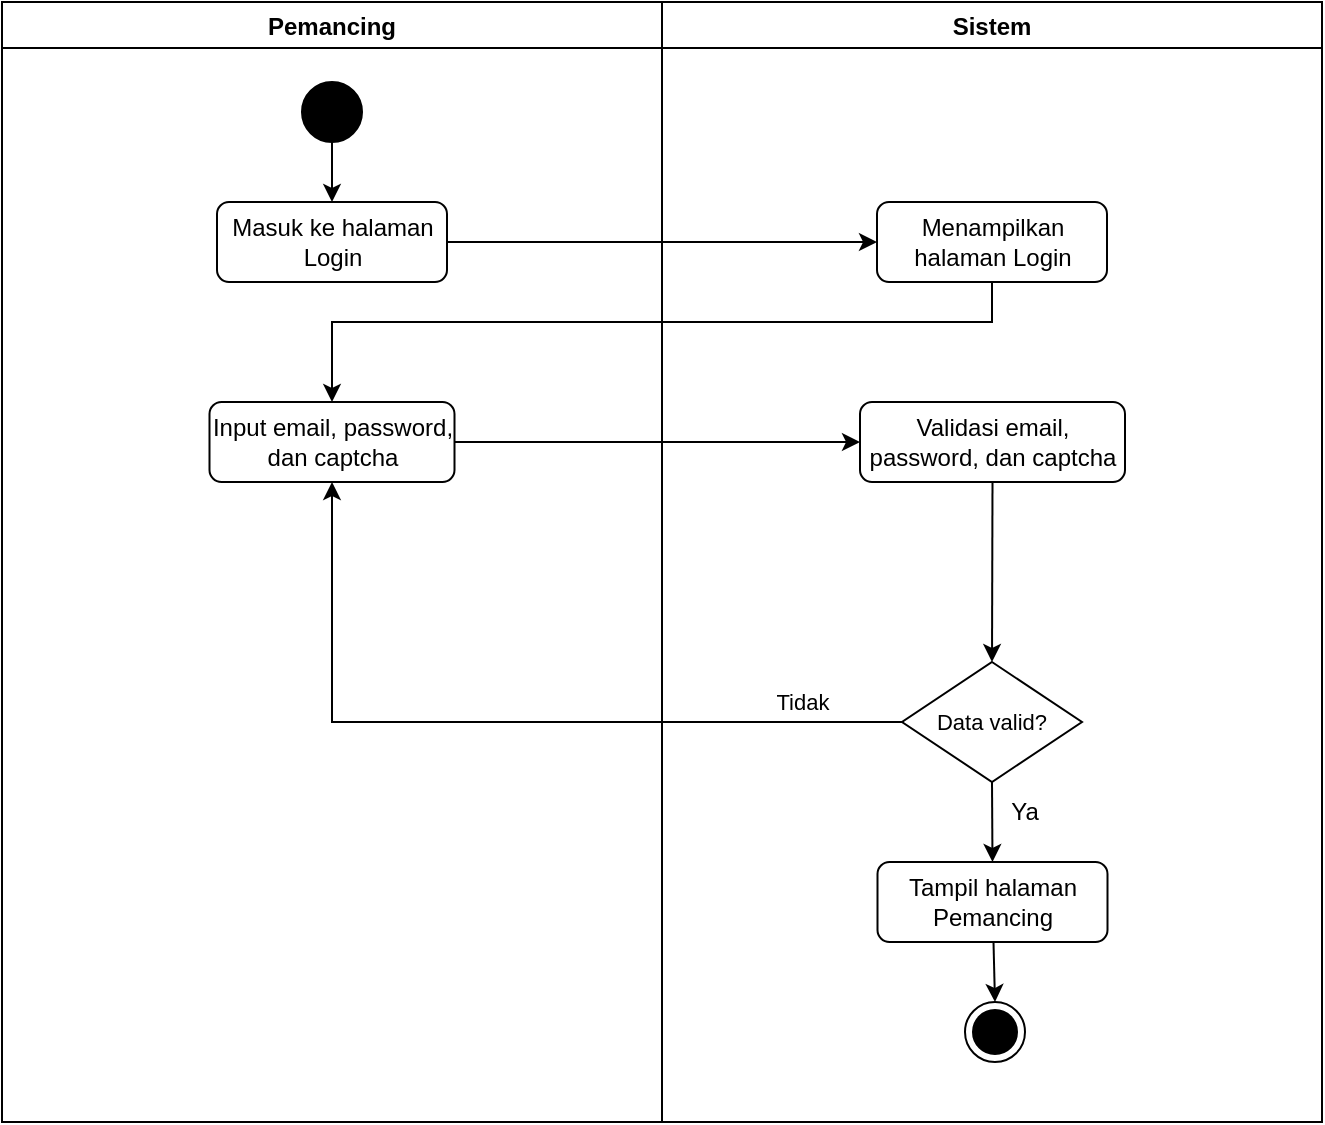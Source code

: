 <mxfile version="16.5.3" type="device"><diagram id="hV_SfD7YWN2jSAuSEsOb" name="Page-1"><mxGraphModel dx="2480" dy="1486" grid="1" gridSize="10" guides="1" tooltips="1" connect="1" arrows="1" fold="1" page="1" pageScale="1" pageWidth="1200" pageHeight="1920" math="0" shadow="0"><root><mxCell id="0"/><mxCell id="1" parent="0"/><mxCell id="QbySr23hXf7rWAt9e5cU-1" value="Pemancing" style="swimlane;" vertex="1" parent="1"><mxGeometry x="160" y="80" width="330" height="560" as="geometry"/></mxCell><mxCell id="QbySr23hXf7rWAt9e5cU-2" value="" style="ellipse;whiteSpace=wrap;html=1;aspect=fixed;fillColor=#000000;" vertex="1" parent="QbySr23hXf7rWAt9e5cU-1"><mxGeometry x="150" y="40" width="30" height="30" as="geometry"/></mxCell><mxCell id="QbySr23hXf7rWAt9e5cU-3" value="Masuk ke halaman Login" style="rounded=1;whiteSpace=wrap;html=1;fillColor=#FFFFFF;" vertex="1" parent="QbySr23hXf7rWAt9e5cU-1"><mxGeometry x="107.5" y="100" width="115" height="40" as="geometry"/></mxCell><mxCell id="QbySr23hXf7rWAt9e5cU-4" value="Input email, password, dan captcha" style="rounded=1;whiteSpace=wrap;html=1;fillColor=#FFFFFF;" vertex="1" parent="QbySr23hXf7rWAt9e5cU-1"><mxGeometry x="103.75" y="200" width="122.5" height="40" as="geometry"/></mxCell><mxCell id="QbySr23hXf7rWAt9e5cU-8" value="" style="endArrow=classic;html=1;rounded=0;fontSize=11;exitX=0.5;exitY=1;exitDx=0;exitDy=0;entryX=0.5;entryY=0;entryDx=0;entryDy=0;" edge="1" parent="QbySr23hXf7rWAt9e5cU-1" source="QbySr23hXf7rWAt9e5cU-2" target="QbySr23hXf7rWAt9e5cU-3"><mxGeometry width="50" height="50" relative="1" as="geometry"><mxPoint x="380" y="160" as="sourcePoint"/><mxPoint x="430" y="110" as="targetPoint"/></mxGeometry></mxCell><mxCell id="QbySr23hXf7rWAt9e5cU-11" value="Sistem" style="swimlane;startSize=23;" vertex="1" parent="1"><mxGeometry x="490" y="80" width="330" height="560" as="geometry"/></mxCell><mxCell id="QbySr23hXf7rWAt9e5cU-12" value="Menampilkan halaman Login" style="rounded=1;whiteSpace=wrap;html=1;fillColor=#FFFFFF;" vertex="1" parent="QbySr23hXf7rWAt9e5cU-11"><mxGeometry x="107.5" y="100" width="115" height="40" as="geometry"/></mxCell><mxCell id="QbySr23hXf7rWAt9e5cU-13" value="Validasi email, password, dan captcha" style="rounded=1;whiteSpace=wrap;html=1;fillColor=#FFFFFF;" vertex="1" parent="QbySr23hXf7rWAt9e5cU-11"><mxGeometry x="99" y="200" width="132.5" height="40" as="geometry"/></mxCell><mxCell id="QbySr23hXf7rWAt9e5cU-14" value="&lt;font style=&quot;font-size: 11px&quot;&gt;Data valid?&lt;/font&gt;" style="rhombus;whiteSpace=wrap;html=1;fillColor=#FFFFFF;" vertex="1" parent="QbySr23hXf7rWAt9e5cU-11"><mxGeometry x="120" y="330" width="90" height="60" as="geometry"/></mxCell><mxCell id="QbySr23hXf7rWAt9e5cU-16" value="Tampil halaman Pemancing" style="rounded=1;whiteSpace=wrap;html=1;fillColor=#FFFFFF;" vertex="1" parent="QbySr23hXf7rWAt9e5cU-11"><mxGeometry x="107.75" y="430" width="115" height="40" as="geometry"/></mxCell><mxCell id="QbySr23hXf7rWAt9e5cU-17" value="" style="endArrow=classic;html=1;rounded=0;fontSize=11;exitX=0.5;exitY=1;exitDx=0;exitDy=0;entryX=0.5;entryY=0;entryDx=0;entryDy=0;" edge="1" parent="QbySr23hXf7rWAt9e5cU-11" source="QbySr23hXf7rWAt9e5cU-13" target="QbySr23hXf7rWAt9e5cU-14"><mxGeometry width="50" height="50" relative="1" as="geometry"><mxPoint x="50" y="370" as="sourcePoint"/><mxPoint x="100" y="320" as="targetPoint"/></mxGeometry></mxCell><mxCell id="QbySr23hXf7rWAt9e5cU-18" value="Tidak" style="text;html=1;align=center;verticalAlign=middle;resizable=0;points=[];autosize=1;strokeColor=none;fillColor=none;fontSize=11;" vertex="1" parent="QbySr23hXf7rWAt9e5cU-11"><mxGeometry x="50" y="340" width="40" height="20" as="geometry"/></mxCell><mxCell id="QbySr23hXf7rWAt9e5cU-19" value="" style="endArrow=classic;html=1;rounded=0;fontSize=11;exitX=0.5;exitY=1;exitDx=0;exitDy=0;entryX=0.5;entryY=0;entryDx=0;entryDy=0;" edge="1" parent="QbySr23hXf7rWAt9e5cU-11" source="QbySr23hXf7rWAt9e5cU-14" target="QbySr23hXf7rWAt9e5cU-16"><mxGeometry width="50" height="50" relative="1" as="geometry"><mxPoint x="50" y="370" as="sourcePoint"/><mxPoint x="165" y="420" as="targetPoint"/></mxGeometry></mxCell><mxCell id="QbySr23hXf7rWAt9e5cU-7" value="" style="ellipse;html=1;shape=endState;fillColor=#000000;strokeColor=#000000;fontSize=11;" vertex="1" parent="QbySr23hXf7rWAt9e5cU-11"><mxGeometry x="151.5" y="500" width="30" height="30" as="geometry"/></mxCell><mxCell id="QbySr23hXf7rWAt9e5cU-28" value="" style="endArrow=classic;html=1;rounded=0;entryX=0.5;entryY=0;entryDx=0;entryDy=0;" edge="1" parent="QbySr23hXf7rWAt9e5cU-11" source="QbySr23hXf7rWAt9e5cU-16" target="QbySr23hXf7rWAt9e5cU-7"><mxGeometry width="50" height="50" relative="1" as="geometry"><mxPoint x="-80" y="390" as="sourcePoint"/><mxPoint x="-30" y="340" as="targetPoint"/></mxGeometry></mxCell><mxCell id="QbySr23hXf7rWAt9e5cU-21" value="" style="endArrow=classic;html=1;rounded=0;fontSize=11;exitX=1;exitY=0.5;exitDx=0;exitDy=0;entryX=0;entryY=0.5;entryDx=0;entryDy=0;" edge="1" parent="1" source="QbySr23hXf7rWAt9e5cU-3" target="QbySr23hXf7rWAt9e5cU-12"><mxGeometry width="50" height="50" relative="1" as="geometry"><mxPoint x="540" y="240" as="sourcePoint"/><mxPoint x="590" y="190" as="targetPoint"/></mxGeometry></mxCell><mxCell id="QbySr23hXf7rWAt9e5cU-22" value="" style="endArrow=classic;html=1;rounded=0;fontSize=11;exitX=0.5;exitY=1;exitDx=0;exitDy=0;entryX=0.5;entryY=0;entryDx=0;entryDy=0;" edge="1" parent="1" source="QbySr23hXf7rWAt9e5cU-12" target="QbySr23hXf7rWAt9e5cU-4"><mxGeometry width="50" height="50" relative="1" as="geometry"><mxPoint x="540" y="240" as="sourcePoint"/><mxPoint x="590" y="190" as="targetPoint"/><Array as="points"><mxPoint x="655" y="240"/><mxPoint x="325" y="240"/></Array></mxGeometry></mxCell><mxCell id="QbySr23hXf7rWAt9e5cU-26" value="" style="endArrow=classic;html=1;rounded=0;exitX=1;exitY=0.5;exitDx=0;exitDy=0;entryX=0;entryY=0.5;entryDx=0;entryDy=0;" edge="1" parent="1" source="QbySr23hXf7rWAt9e5cU-4" target="QbySr23hXf7rWAt9e5cU-13"><mxGeometry width="50" height="50" relative="1" as="geometry"><mxPoint x="410" y="370" as="sourcePoint"/><mxPoint x="460" y="320" as="targetPoint"/></mxGeometry></mxCell><mxCell id="QbySr23hXf7rWAt9e5cU-27" value="" style="endArrow=classic;html=1;rounded=0;exitX=0;exitY=0.5;exitDx=0;exitDy=0;entryX=0.5;entryY=1;entryDx=0;entryDy=0;" edge="1" parent="1" source="QbySr23hXf7rWAt9e5cU-14" target="QbySr23hXf7rWAt9e5cU-4"><mxGeometry width="50" height="50" relative="1" as="geometry"><mxPoint x="410" y="470" as="sourcePoint"/><mxPoint x="460" y="420" as="targetPoint"/><Array as="points"><mxPoint x="325" y="440"/></Array></mxGeometry></mxCell><mxCell id="QbySr23hXf7rWAt9e5cU-29" value="Ya" style="text;html=1;align=center;verticalAlign=middle;resizable=0;points=[];autosize=1;strokeColor=none;fillColor=none;" vertex="1" parent="1"><mxGeometry x="656" y="475" width="30" height="20" as="geometry"/></mxCell></root></mxGraphModel></diagram></mxfile>